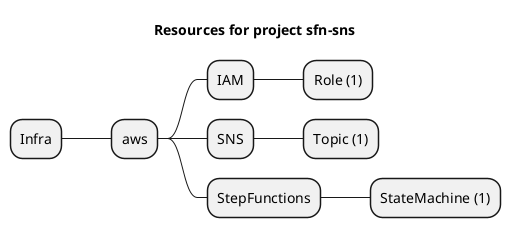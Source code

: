 @startmindmap
title Resources for project sfn-sns
skinparam monochrome true
+ Infra
++ aws
+++ IAM
++++ Role (1)
+++ SNS
++++ Topic (1)
+++ StepFunctions
++++ StateMachine (1)
@endmindmap